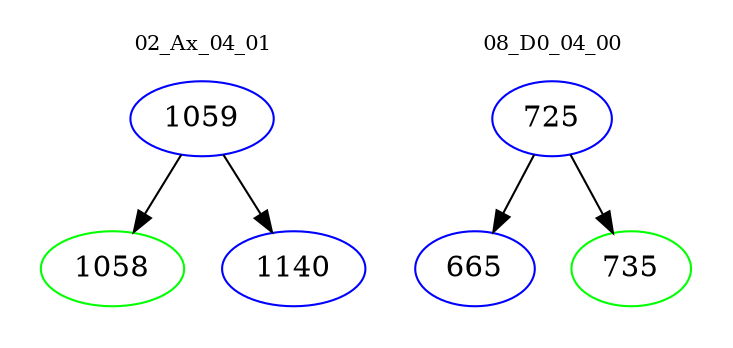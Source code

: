 digraph{
subgraph cluster_0 {
color = white
label = "02_Ax_04_01";
fontsize=10;
T0_1059 [label="1059", color="blue"]
T0_1059 -> T0_1058 [color="black"]
T0_1058 [label="1058", color="green"]
T0_1059 -> T0_1140 [color="black"]
T0_1140 [label="1140", color="blue"]
}
subgraph cluster_1 {
color = white
label = "08_D0_04_00";
fontsize=10;
T1_725 [label="725", color="blue"]
T1_725 -> T1_665 [color="black"]
T1_665 [label="665", color="blue"]
T1_725 -> T1_735 [color="black"]
T1_735 [label="735", color="green"]
}
}
